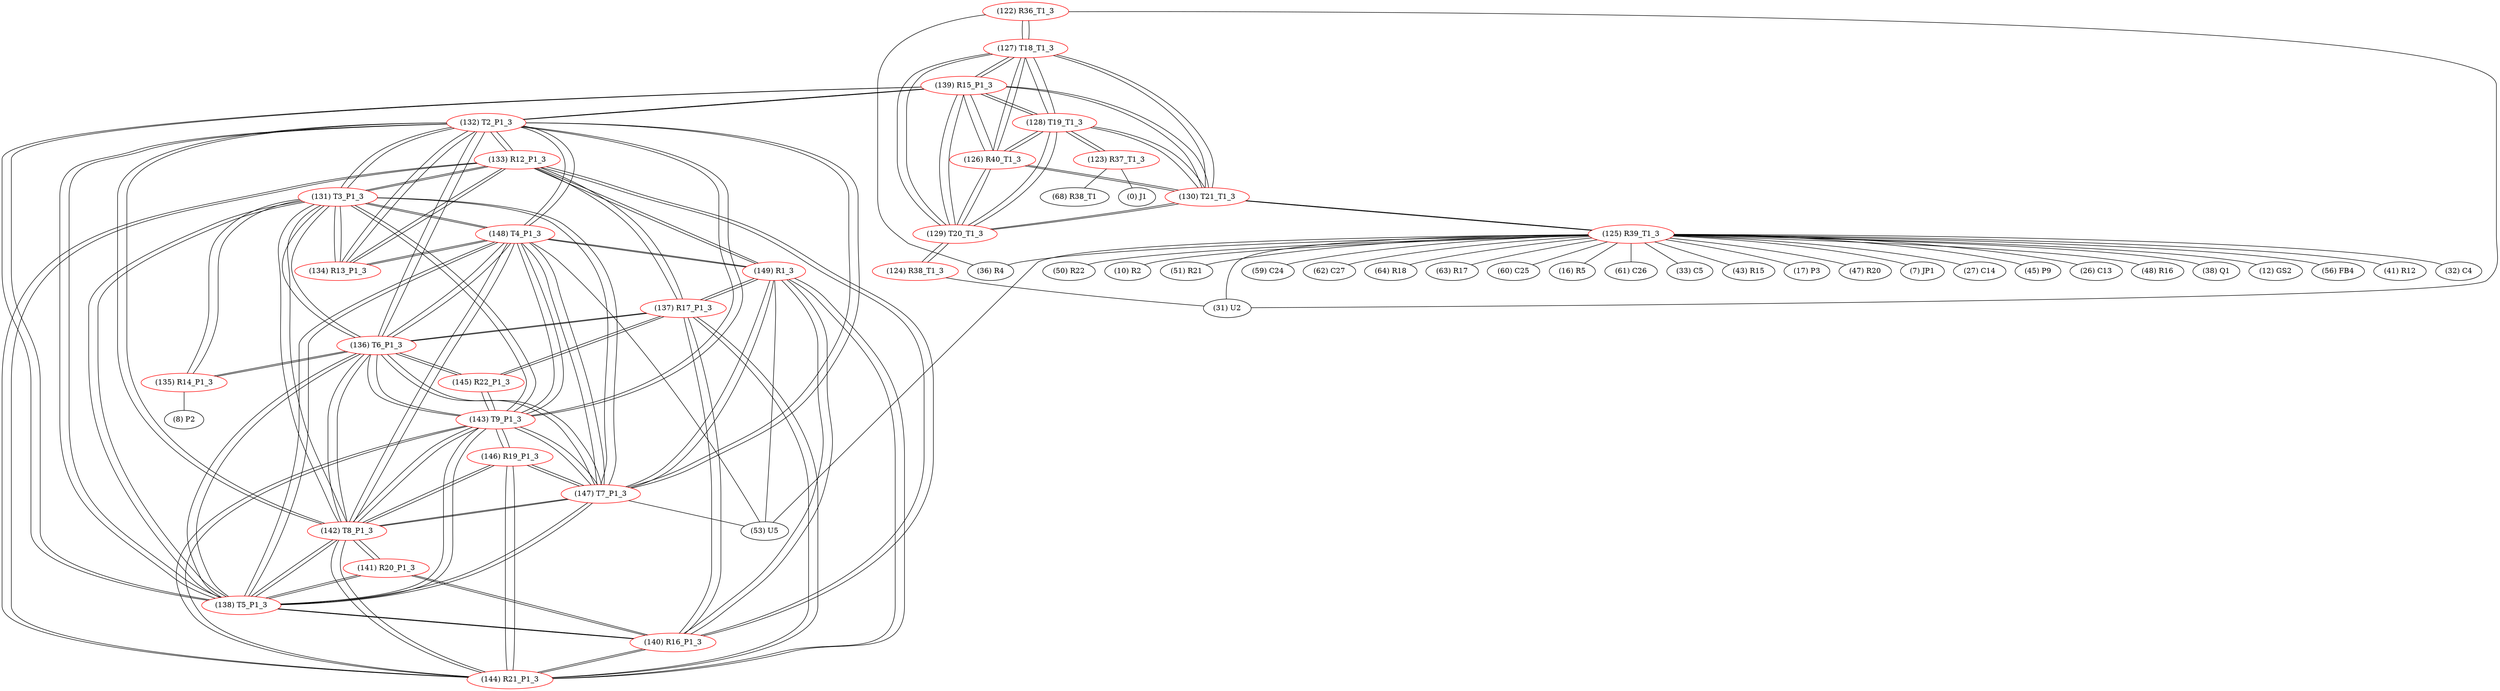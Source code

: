 graph {
	122 [label="(122) R36_T1_3" color=red]
	31 [label="(31) U2"]
	36 [label="(36) R4"]
	127 [label="(127) T18_T1_3"]
	123 [label="(123) R37_T1_3" color=red]
	0 [label="(0) J1"]
	68 [label="(68) R38_T1"]
	128 [label="(128) T19_T1_3"]
	124 [label="(124) R38_T1_3" color=red]
	31 [label="(31) U2"]
	129 [label="(129) T20_T1_3"]
	125 [label="(125) R39_T1_3" color=red]
	50 [label="(50) R22"]
	10 [label="(10) R2"]
	51 [label="(51) R21"]
	53 [label="(53) U5"]
	59 [label="(59) C24"]
	62 [label="(62) C27"]
	64 [label="(64) R18"]
	63 [label="(63) R17"]
	60 [label="(60) C25"]
	16 [label="(16) R5"]
	61 [label="(61) C26"]
	31 [label="(31) U2"]
	33 [label="(33) C5"]
	43 [label="(43) R15"]
	17 [label="(17) P3"]
	47 [label="(47) R20"]
	7 [label="(7) JP1"]
	27 [label="(27) C14"]
	45 [label="(45) P9"]
	26 [label="(26) C13"]
	48 [label="(48) R16"]
	38 [label="(38) Q1"]
	12 [label="(12) GS2"]
	56 [label="(56) FB4"]
	41 [label="(41) R12"]
	36 [label="(36) R4"]
	32 [label="(32) C4"]
	130 [label="(130) T21_T1_3"]
	126 [label="(126) R40_T1_3" color=red]
	139 [label="(139) R15_P1_3"]
	127 [label="(127) T18_T1_3"]
	130 [label="(130) T21_T1_3"]
	129 [label="(129) T20_T1_3"]
	128 [label="(128) T19_T1_3"]
	127 [label="(127) T18_T1_3" color=red]
	129 [label="(129) T20_T1_3"]
	128 [label="(128) T19_T1_3"]
	130 [label="(130) T21_T1_3"]
	122 [label="(122) R36_T1_3"]
	139 [label="(139) R15_P1_3"]
	126 [label="(126) R40_T1_3"]
	128 [label="(128) T19_T1_3" color=red]
	129 [label="(129) T20_T1_3"]
	127 [label="(127) T18_T1_3"]
	130 [label="(130) T21_T1_3"]
	123 [label="(123) R37_T1_3"]
	139 [label="(139) R15_P1_3"]
	126 [label="(126) R40_T1_3"]
	129 [label="(129) T20_T1_3" color=red]
	128 [label="(128) T19_T1_3"]
	127 [label="(127) T18_T1_3"]
	130 [label="(130) T21_T1_3"]
	124 [label="(124) R38_T1_3"]
	139 [label="(139) R15_P1_3"]
	126 [label="(126) R40_T1_3"]
	130 [label="(130) T21_T1_3" color=red]
	129 [label="(129) T20_T1_3"]
	128 [label="(128) T19_T1_3"]
	127 [label="(127) T18_T1_3"]
	125 [label="(125) R39_T1_3"]
	139 [label="(139) R15_P1_3"]
	126 [label="(126) R40_T1_3"]
	131 [label="(131) T3_P1_3" color=red]
	148 [label="(148) T4_P1_3"]
	147 [label="(147) T7_P1_3"]
	138 [label="(138) T5_P1_3"]
	143 [label="(143) T9_P1_3"]
	142 [label="(142) T8_P1_3"]
	136 [label="(136) T6_P1_3"]
	132 [label="(132) T2_P1_3"]
	135 [label="(135) R14_P1_3"]
	134 [label="(134) R13_P1_3"]
	133 [label="(133) R12_P1_3"]
	132 [label="(132) T2_P1_3" color=red]
	131 [label="(131) T3_P1_3"]
	148 [label="(148) T4_P1_3"]
	147 [label="(147) T7_P1_3"]
	138 [label="(138) T5_P1_3"]
	143 [label="(143) T9_P1_3"]
	142 [label="(142) T8_P1_3"]
	136 [label="(136) T6_P1_3"]
	134 [label="(134) R13_P1_3"]
	133 [label="(133) R12_P1_3"]
	139 [label="(139) R15_P1_3"]
	133 [label="(133) R12_P1_3" color=red]
	144 [label="(144) R21_P1_3"]
	140 [label="(140) R16_P1_3"]
	137 [label="(137) R17_P1_3"]
	149 [label="(149) R1_3"]
	134 [label="(134) R13_P1_3"]
	131 [label="(131) T3_P1_3"]
	132 [label="(132) T2_P1_3"]
	134 [label="(134) R13_P1_3" color=red]
	148 [label="(148) T4_P1_3"]
	131 [label="(131) T3_P1_3"]
	133 [label="(133) R12_P1_3"]
	132 [label="(132) T2_P1_3"]
	135 [label="(135) R14_P1_3" color=red]
	8 [label="(8) P2"]
	131 [label="(131) T3_P1_3"]
	136 [label="(136) T6_P1_3"]
	136 [label="(136) T6_P1_3" color=red]
	131 [label="(131) T3_P1_3"]
	148 [label="(148) T4_P1_3"]
	147 [label="(147) T7_P1_3"]
	138 [label="(138) T5_P1_3"]
	143 [label="(143) T9_P1_3"]
	142 [label="(142) T8_P1_3"]
	132 [label="(132) T2_P1_3"]
	135 [label="(135) R14_P1_3"]
	145 [label="(145) R22_P1_3"]
	137 [label="(137) R17_P1_3"]
	137 [label="(137) R17_P1_3" color=red]
	144 [label="(144) R21_P1_3"]
	140 [label="(140) R16_P1_3"]
	133 [label="(133) R12_P1_3"]
	149 [label="(149) R1_3"]
	145 [label="(145) R22_P1_3"]
	136 [label="(136) T6_P1_3"]
	138 [label="(138) T5_P1_3" color=red]
	131 [label="(131) T3_P1_3"]
	148 [label="(148) T4_P1_3"]
	147 [label="(147) T7_P1_3"]
	143 [label="(143) T9_P1_3"]
	142 [label="(142) T8_P1_3"]
	136 [label="(136) T6_P1_3"]
	132 [label="(132) T2_P1_3"]
	139 [label="(139) R15_P1_3"]
	140 [label="(140) R16_P1_3"]
	141 [label="(141) R20_P1_3"]
	139 [label="(139) R15_P1_3" color=red]
	127 [label="(127) T18_T1_3"]
	130 [label="(130) T21_T1_3"]
	129 [label="(129) T20_T1_3"]
	128 [label="(128) T19_T1_3"]
	126 [label="(126) R40_T1_3"]
	132 [label="(132) T2_P1_3"]
	138 [label="(138) T5_P1_3"]
	140 [label="(140) R16_P1_3" color=red]
	144 [label="(144) R21_P1_3"]
	133 [label="(133) R12_P1_3"]
	137 [label="(137) R17_P1_3"]
	149 [label="(149) R1_3"]
	138 [label="(138) T5_P1_3"]
	141 [label="(141) R20_P1_3"]
	141 [label="(141) R20_P1_3" color=red]
	142 [label="(142) T8_P1_3"]
	140 [label="(140) R16_P1_3"]
	138 [label="(138) T5_P1_3"]
	142 [label="(142) T8_P1_3" color=red]
	131 [label="(131) T3_P1_3"]
	148 [label="(148) T4_P1_3"]
	147 [label="(147) T7_P1_3"]
	138 [label="(138) T5_P1_3"]
	143 [label="(143) T9_P1_3"]
	136 [label="(136) T6_P1_3"]
	132 [label="(132) T2_P1_3"]
	144 [label="(144) R21_P1_3"]
	146 [label="(146) R19_P1_3"]
	141 [label="(141) R20_P1_3"]
	143 [label="(143) T9_P1_3" color=red]
	145 [label="(145) R22_P1_3"]
	131 [label="(131) T3_P1_3"]
	148 [label="(148) T4_P1_3"]
	147 [label="(147) T7_P1_3"]
	138 [label="(138) T5_P1_3"]
	142 [label="(142) T8_P1_3"]
	136 [label="(136) T6_P1_3"]
	132 [label="(132) T2_P1_3"]
	144 [label="(144) R21_P1_3"]
	146 [label="(146) R19_P1_3"]
	144 [label="(144) R21_P1_3" color=red]
	140 [label="(140) R16_P1_3"]
	133 [label="(133) R12_P1_3"]
	137 [label="(137) R17_P1_3"]
	149 [label="(149) R1_3"]
	143 [label="(143) T9_P1_3"]
	142 [label="(142) T8_P1_3"]
	146 [label="(146) R19_P1_3"]
	145 [label="(145) R22_P1_3" color=red]
	143 [label="(143) T9_P1_3"]
	136 [label="(136) T6_P1_3"]
	137 [label="(137) R17_P1_3"]
	146 [label="(146) R19_P1_3" color=red]
	143 [label="(143) T9_P1_3"]
	144 [label="(144) R21_P1_3"]
	142 [label="(142) T8_P1_3"]
	147 [label="(147) T7_P1_3"]
	147 [label="(147) T7_P1_3" color=red]
	131 [label="(131) T3_P1_3"]
	148 [label="(148) T4_P1_3"]
	138 [label="(138) T5_P1_3"]
	143 [label="(143) T9_P1_3"]
	142 [label="(142) T8_P1_3"]
	136 [label="(136) T6_P1_3"]
	132 [label="(132) T2_P1_3"]
	149 [label="(149) R1_3"]
	53 [label="(53) U5"]
	146 [label="(146) R19_P1_3"]
	148 [label="(148) T4_P1_3" color=red]
	131 [label="(131) T3_P1_3"]
	147 [label="(147) T7_P1_3"]
	138 [label="(138) T5_P1_3"]
	143 [label="(143) T9_P1_3"]
	142 [label="(142) T8_P1_3"]
	136 [label="(136) T6_P1_3"]
	132 [label="(132) T2_P1_3"]
	134 [label="(134) R13_P1_3"]
	149 [label="(149) R1_3"]
	53 [label="(53) U5"]
	149 [label="(149) R1_3" color=red]
	148 [label="(148) T4_P1_3"]
	147 [label="(147) T7_P1_3"]
	53 [label="(53) U5"]
	144 [label="(144) R21_P1_3"]
	140 [label="(140) R16_P1_3"]
	133 [label="(133) R12_P1_3"]
	137 [label="(137) R17_P1_3"]
	122 -- 31
	122 -- 36
	122 -- 127
	123 -- 0
	123 -- 68
	123 -- 128
	124 -- 31
	124 -- 129
	125 -- 50
	125 -- 10
	125 -- 51
	125 -- 53
	125 -- 59
	125 -- 62
	125 -- 64
	125 -- 63
	125 -- 60
	125 -- 16
	125 -- 61
	125 -- 31
	125 -- 33
	125 -- 43
	125 -- 17
	125 -- 47
	125 -- 7
	125 -- 27
	125 -- 45
	125 -- 26
	125 -- 48
	125 -- 38
	125 -- 12
	125 -- 56
	125 -- 41
	125 -- 36
	125 -- 32
	125 -- 130
	126 -- 139
	126 -- 127
	126 -- 130
	126 -- 129
	126 -- 128
	127 -- 129
	127 -- 128
	127 -- 130
	127 -- 122
	127 -- 139
	127 -- 126
	128 -- 129
	128 -- 127
	128 -- 130
	128 -- 123
	128 -- 139
	128 -- 126
	129 -- 128
	129 -- 127
	129 -- 130
	129 -- 124
	129 -- 139
	129 -- 126
	130 -- 129
	130 -- 128
	130 -- 127
	130 -- 125
	130 -- 139
	130 -- 126
	131 -- 148
	131 -- 147
	131 -- 138
	131 -- 143
	131 -- 142
	131 -- 136
	131 -- 132
	131 -- 135
	131 -- 134
	131 -- 133
	132 -- 131
	132 -- 148
	132 -- 147
	132 -- 138
	132 -- 143
	132 -- 142
	132 -- 136
	132 -- 134
	132 -- 133
	132 -- 139
	133 -- 144
	133 -- 140
	133 -- 137
	133 -- 149
	133 -- 134
	133 -- 131
	133 -- 132
	134 -- 148
	134 -- 131
	134 -- 133
	134 -- 132
	135 -- 8
	135 -- 131
	135 -- 136
	136 -- 131
	136 -- 148
	136 -- 147
	136 -- 138
	136 -- 143
	136 -- 142
	136 -- 132
	136 -- 135
	136 -- 145
	136 -- 137
	137 -- 144
	137 -- 140
	137 -- 133
	137 -- 149
	137 -- 145
	137 -- 136
	138 -- 131
	138 -- 148
	138 -- 147
	138 -- 143
	138 -- 142
	138 -- 136
	138 -- 132
	138 -- 139
	138 -- 140
	138 -- 141
	139 -- 127
	139 -- 130
	139 -- 129
	139 -- 128
	139 -- 126
	139 -- 132
	139 -- 138
	140 -- 144
	140 -- 133
	140 -- 137
	140 -- 149
	140 -- 138
	140 -- 141
	141 -- 142
	141 -- 140
	141 -- 138
	142 -- 131
	142 -- 148
	142 -- 147
	142 -- 138
	142 -- 143
	142 -- 136
	142 -- 132
	142 -- 144
	142 -- 146
	142 -- 141
	143 -- 145
	143 -- 131
	143 -- 148
	143 -- 147
	143 -- 138
	143 -- 142
	143 -- 136
	143 -- 132
	143 -- 144
	143 -- 146
	144 -- 140
	144 -- 133
	144 -- 137
	144 -- 149
	144 -- 143
	144 -- 142
	144 -- 146
	145 -- 143
	145 -- 136
	145 -- 137
	146 -- 143
	146 -- 144
	146 -- 142
	146 -- 147
	147 -- 131
	147 -- 148
	147 -- 138
	147 -- 143
	147 -- 142
	147 -- 136
	147 -- 132
	147 -- 149
	147 -- 53
	147 -- 146
	148 -- 131
	148 -- 147
	148 -- 138
	148 -- 143
	148 -- 142
	148 -- 136
	148 -- 132
	148 -- 134
	148 -- 149
	148 -- 53
	149 -- 148
	149 -- 147
	149 -- 53
	149 -- 144
	149 -- 140
	149 -- 133
	149 -- 137
}